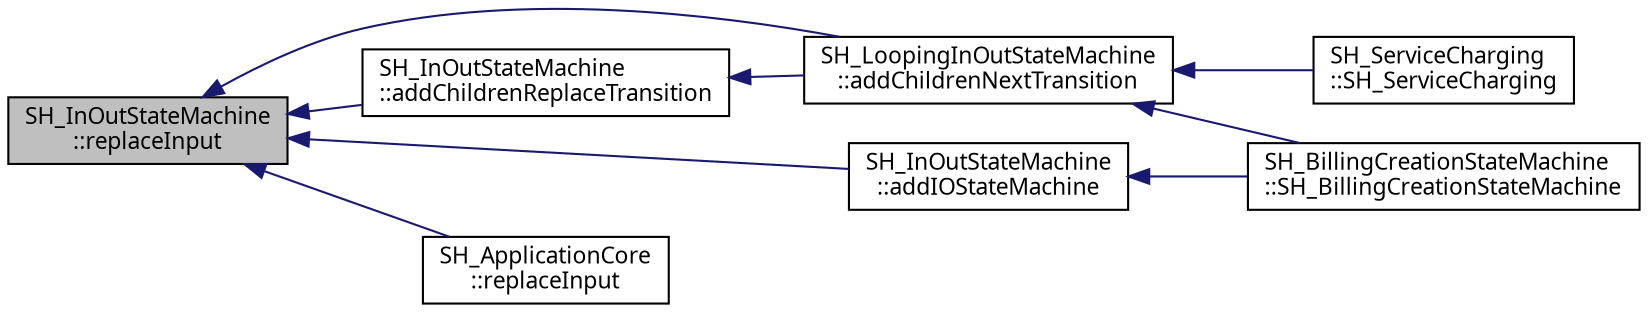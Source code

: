digraph "SH_InOutStateMachine::replaceInput"
{
 // INTERACTIVE_SVG=YES
  bgcolor="transparent";
  edge [fontname="Verdana",fontsize="11",labelfontname="Verdana",labelfontsize="11"];
  node [fontname="Verdana",fontsize="11",shape=record];
  rankdir="LR";
  Node1 [label="SH_InOutStateMachine\l::replaceInput",height=0.2,width=0.4,color="black", fillcolor="grey75", style="filled" fontcolor="black"];
  Node1 -> Node2 [dir="back",color="midnightblue",fontsize="11",style="solid",fontname="Verdana"];
  Node2 [label="SH_LoopingInOutStateMachine\l::addChildrenNextTransition",height=0.2,width=0.4,color="black",URL="$classSH__LoopingInOutStateMachine.html#abfae9f47019379f270496de46845c729"];
  Node2 -> Node3 [dir="back",color="midnightblue",fontsize="11",style="solid",fontname="Verdana"];
  Node3 [label="SH_BillingCreationStateMachine\l::SH_BillingCreationStateMachine",height=0.2,width=0.4,color="black",URL="$classSH__BillingCreationStateMachine.html#ad62b77fa4aeafe200056ff3974562f83",tooltip="SH_BillingCreationStateMachine. "];
  Node2 -> Node4 [dir="back",color="midnightblue",fontsize="11",style="solid",fontname="Verdana"];
  Node4 [label="SH_ServiceCharging\l::SH_ServiceCharging",height=0.2,width=0.4,color="black",URL="$classSH__ServiceCharging.html#afa5273d046049b1c2b020a6a19a8290b",tooltip="SH_ServiceCharging. "];
  Node1 -> Node5 [dir="back",color="midnightblue",fontsize="11",style="solid",fontname="Verdana"];
  Node5 [label="SH_InOutStateMachine\l::addChildrenReplaceTransition",height=0.2,width=0.4,color="black",URL="$classSH__InOutStateMachine.html#ae0f3b4622d2c70884bb224dee86e95c0"];
  Node5 -> Node2 [dir="back",color="midnightblue",fontsize="11",style="solid",fontname="Verdana"];
  Node1 -> Node6 [dir="back",color="midnightblue",fontsize="11",style="solid",fontname="Verdana"];
  Node6 [label="SH_InOutStateMachine\l::addIOStateMachine",height=0.2,width=0.4,color="black",URL="$classSH__InOutStateMachine.html#a6f65dff277508e650eb697628c857b19"];
  Node6 -> Node3 [dir="back",color="midnightblue",fontsize="11",style="solid",fontname="Verdana"];
  Node1 -> Node7 [dir="back",color="midnightblue",fontsize="11",style="solid",fontname="Verdana"];
  Node7 [label="SH_ApplicationCore\l::replaceInput",height=0.2,width=0.4,color="black",URL="$classSH__ApplicationCore.html#a82123e26fba2d137cbf356b4aaf2078e"];
}
